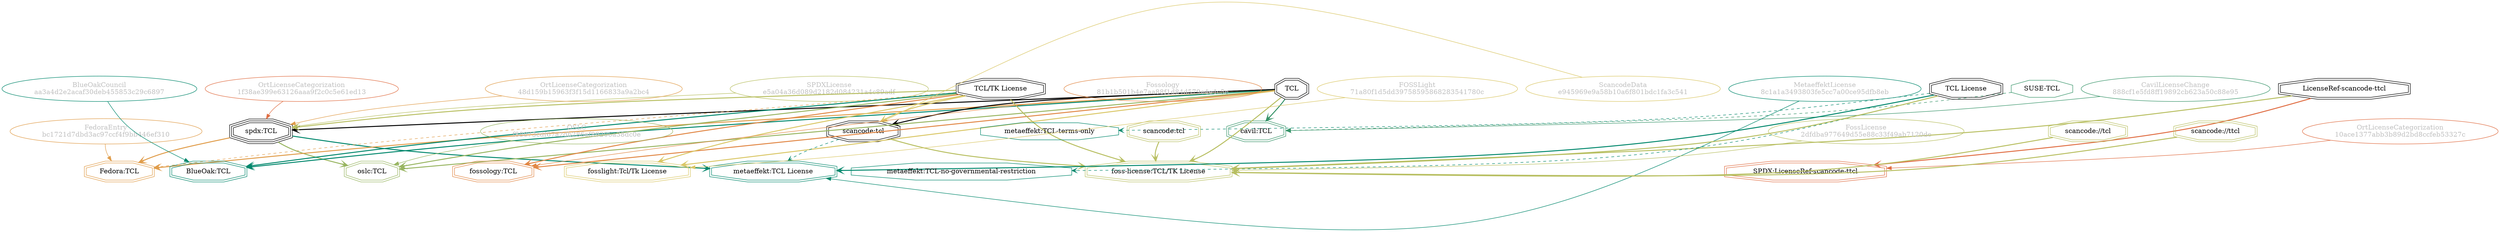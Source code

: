 strict digraph {
    node [shape=box];
    graph [splines=curved];
    4077 [label="SPDXLicense\ne5a04a36d089d2182d084231a4c89adf"
         ,fontcolor=gray
         ,color="#b8bf62"
         ,fillcolor="beige;1"
         ,shape=ellipse];
    4078 [label="spdx:TCL"
         ,shape=tripleoctagon];
    4079 [label=TCL
         ,shape=doubleoctagon];
    4080 [label="TCL/TK License"
         ,shape=doubleoctagon];
    8420 [label="FedoraEntry\nbc1721d7dbd3ac97ccf4f9bb446ef310"
         ,fontcolor=gray
         ,color="#e09d4b"
         ,fillcolor="beige;1"
         ,shape=ellipse];
    8421 [label="Fedora:TCL"
         ,color="#e09d4b"
         ,shape=doubleoctagon];
    8998 [label="BlueOakCouncil\naa3a4d2e2acaf30deb455853c29c6897"
         ,fontcolor=gray
         ,color="#00876c"
         ,fillcolor="beige;1"
         ,shape=ellipse];
    8999 [label="BlueOak:TCL"
         ,color="#00876c"
         ,shape=doubleoctagon];
    24320 [label="ScancodeData\ne945969e9a58b10a6f801bdc1fa3c541"
          ,fontcolor=gray
          ,color="#dac767"
          ,fillcolor="beige;1"
          ,shape=ellipse];
    24321 [label="scancode:tcl"
          ,shape=doubleoctagon];
    25898 [label="OSLC\nf88073cdf67a2db286ef89206a38dc0e"
          ,fontcolor=gray
          ,color="#98b561"
          ,fillcolor="beige;1"
          ,shape=ellipse];
    25899 [label="oslc:TCL"
          ,color="#98b561"
          ,shape=doubleoctagon];
    27482 [label="Fossology\n81b1b501b4e7aa88f1d84d579e4e4c5e"
          ,fontcolor=gray
          ,color="#e18745"
          ,fillcolor="beige;1"
          ,shape=ellipse];
    27483 [label="fossology:TCL"
          ,color="#e18745"
          ,shape=doubleoctagon];
    34487 [label="OrtLicenseCategorization\n10ace1377abb3b89d2bd8ccfeb53327c"
          ,fontcolor=gray
          ,color="#e06f45"
          ,fillcolor="beige;1"
          ,shape=ellipse];
    34488 [label="SPDX:LicenseRef-scancode-ttcl"
          ,color="#e06f45"
          ,shape=doubleoctagon];
    34489 [label="LicenseRef-scancode-ttcl"
          ,shape=doubleoctagon];
    35225 [label="OrtLicenseCategorization\n1f38ae399e63126aaa9f2c0c5e61ed13"
          ,fontcolor=gray
          ,color="#e06f45"
          ,fillcolor="beige;1"
          ,shape=ellipse];
    36256 [label="OrtLicenseCategorization\n48d159b15963f3f15d1166833a9a2bc4"
          ,fontcolor=gray
          ,color="#e09d4b"
          ,fillcolor="beige;1"
          ,shape=ellipse];
    38055 [label="CavilLicenseChange\n888cf1e5fd8ff19892cb623a50c88e95"
          ,fontcolor=gray
          ,color="#379469"
          ,fillcolor="beige;1"
          ,shape=ellipse];
    38056 [label="cavil:TCL"
          ,color="#379469"
          ,shape=doubleoctagon];
    38057 [label="SUSE-TCL"
          ,color="#379469"
          ,shape=octagon];
    49065 [label="MetaeffektLicense\n8c1a1a3493803fe5cc7a00ce95dfb8eb"
          ,fontcolor=gray
          ,color="#00876c"
          ,fillcolor="beige;1"
          ,shape=ellipse];
    49066 [label="metaeffekt:TCL License"
          ,color="#00876c"
          ,shape=doubleoctagon];
    49067 [label="TCL License"
          ,shape=doubleoctagon];
    49069 [label="metaeffekt:TCL-terms-only"
          ,color="#00876c"
          ,shape=octagon];
    49074 [label="metaeffekt:TCL-no-governmental-restriction"
          ,color="#00876c"
          ,shape=octagon];
    50828 [label="FossLicense\n2dfdba977649d55e88c33f49ab7120dc"
          ,fontcolor=gray
          ,color="#b8bf62"
          ,fillcolor="beige;1"
          ,shape=ellipse];
    50829 [label="foss-license:TCL/TK License"
          ,color="#b8bf62"
          ,shape=doubleoctagon];
    50830 [label="scancode://tcl"
          ,color="#b8bf62"
          ,shape=doubleoctagon];
    50831 [label="scancode://ttcl"
          ,color="#b8bf62"
          ,shape=doubleoctagon];
    50832 [label="scancode:tcl"
          ,color="#b8bf62"
          ,shape=doubleoctagon];
    51071 [label="FOSSLight\n71a80f1d5dd39758595868283541780c"
          ,fontcolor=gray
          ,color="#dac767"
          ,fillcolor="beige;1"
          ,shape=ellipse];
    51072 [label="fosslight:Tcl/Tk License"
          ,color="#dac767"
          ,shape=doubleoctagon];
    4077 -> 4078 [weight=0.5
                 ,color="#b8bf62"];
    4078 -> 8421 [style=bold
                 ,arrowhead=vee
                 ,weight=0.7
                 ,color="#e09d4b"];
    4078 -> 25899 [style=bold
                  ,arrowhead=vee
                  ,weight=0.7
                  ,color="#98b561"];
    4078 -> 49066 [style=bold
                  ,arrowhead=vee
                  ,weight=0.7
                  ,color="#00876c"];
    4079 -> 4078 [style=bold
                 ,arrowhead=vee
                 ,weight=0.7];
    4079 -> 8421 [style=bold
                 ,arrowhead=vee
                 ,weight=0.7
                 ,color="#e09d4b"];
    4079 -> 8421 [style=bold
                 ,arrowhead=vee
                 ,weight=0.7
                 ,color="#e09d4b"];
    4079 -> 8999 [style=bold
                 ,arrowhead=vee
                 ,weight=0.7
                 ,color="#00876c"];
    4079 -> 24321 [style=bold
                  ,arrowhead=vee
                  ,weight=0.7];
    4079 -> 25899 [style=bold
                  ,arrowhead=vee
                  ,weight=0.7
                  ,color="#98b561"];
    4079 -> 27483 [style=bold
                  ,arrowhead=vee
                  ,weight=0.7
                  ,color="#e18745"];
    4079 -> 38056 [style=bold
                  ,arrowhead=vee
                  ,weight=0.7
                  ,color="#379469"];
    4079 -> 38056 [style=bold
                  ,arrowhead=vee
                  ,weight=0.7
                  ,color="#379469"];
    4079 -> 50829 [style=bold
                  ,arrowhead=vee
                  ,weight=0.7
                  ,color="#b8bf62"];
    4079 -> 51072 [style=bold
                  ,arrowhead=vee
                  ,weight=0.7
                  ,color="#dac767"];
    4080 -> 4078 [style=bold
                 ,arrowhead=vee
                 ,weight=0.7
                 ,color="#b8bf62"];
    4080 -> 8421 [style=dashed
                 ,arrowhead=vee
                 ,weight=0.5
                 ,color="#e09d4b"];
    4080 -> 8999 [style=bold
                 ,arrowhead=vee
                 ,weight=0.7
                 ,color="#00876c"];
    4080 -> 24321 [style=bold
                  ,arrowhead=vee
                  ,weight=0.7
                  ,color="#dac767"];
    4080 -> 25899 [style=bold
                  ,arrowhead=vee
                  ,weight=0.7
                  ,color="#98b561"];
    4080 -> 27483 [style=bold
                  ,arrowhead=vee
                  ,weight=0.7
                  ,color="#e18745"];
    4080 -> 50829 [style=bold
                  ,arrowhead=vee
                  ,weight=0.7
                  ,color="#b8bf62"];
    4080 -> 51072 [style=bold
                  ,arrowhead=vee
                  ,weight=0.7
                  ,color="#dac767"];
    8420 -> 8421 [weight=0.5
                 ,color="#e09d4b"];
    8998 -> 8999 [weight=0.5
                 ,color="#00876c"];
    24320 -> 24321 [weight=0.5
                   ,color="#dac767"];
    24321 -> 49066 [style=dashed
                   ,arrowhead=vee
                   ,weight=0.5
                   ,color="#00876c"];
    24321 -> 50829 [style=bold
                   ,arrowhead=vee
                   ,weight=0.7
                   ,color="#b8bf62"];
    25898 -> 25899 [weight=0.5
                   ,color="#98b561"];
    27482 -> 27483 [weight=0.5
                   ,color="#e18745"];
    34487 -> 34488 [weight=0.5
                   ,color="#e06f45"];
    34489 -> 34488 [style=bold
                   ,arrowhead=vee
                   ,weight=0.7
                   ,color="#e06f45"];
    34489 -> 50829 [style=bold
                   ,arrowhead=vee
                   ,weight=0.7
                   ,color="#b8bf62"];
    35225 -> 4078 [weight=0.5
                  ,color="#e06f45"];
    36256 -> 4078 [weight=0.5
                  ,color="#e09d4b"];
    38055 -> 38056 [weight=0.5
                   ,color="#379469"];
    38057 -> 38056 [style=dashed
                   ,arrowhead=vee
                   ,weight=0.5
                   ,color="#379469"];
    49065 -> 49066 [weight=0.5
                   ,color="#00876c"];
    49067 -> 49066 [style=bold
                   ,arrowhead=vee
                   ,weight=0.7
                   ,color="#00876c"];
    49067 -> 49066 [style=bold
                   ,arrowhead=vee
                   ,weight=0.7
                   ,color="#00876c"];
    49067 -> 49069 [style=dashed
                   ,arrowhead=vee
                   ,weight=0.5
                   ,color="#00876c"];
    49067 -> 49074 [style=dashed
                   ,arrowhead=vee
                   ,weight=0.5
                   ,color="#00876c"];
    49067 -> 50829 [style=bold
                   ,arrowhead=vee
                   ,weight=0.7
                   ,color="#b8bf62"];
    50828 -> 50829 [weight=0.5
                   ,color="#b8bf62"];
    50830 -> 50829 [style=bold
                   ,arrowhead=vee
                   ,weight=0.7
                   ,color="#b8bf62"];
    50831 -> 50829 [style=bold
                   ,arrowhead=vee
                   ,weight=0.7
                   ,color="#b8bf62"];
    50832 -> 50829 [style=bold
                   ,arrowhead=vee
                   ,weight=0.7
                   ,color="#b8bf62"];
    51071 -> 51072 [weight=0.5
                   ,color="#dac767"];
}
